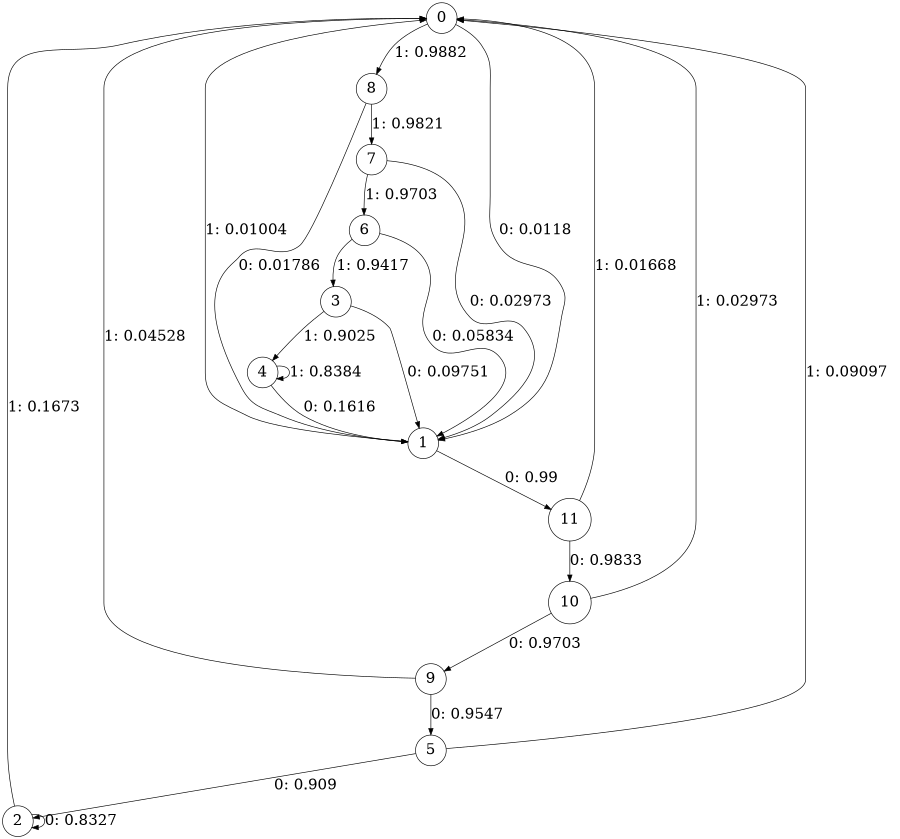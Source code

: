 digraph "ch2_face_grouped_df_L6" {
size = "6,8.5";
ratio = "fill";
node [shape = circle];
node [fontsize = 24];
edge [fontsize = 24];
0 -> 1 [label = "0: 0.0118   "];
0 -> 8 [label = "1: 0.9882   "];
1 -> 11 [label = "0: 0.99     "];
1 -> 0 [label = "1: 0.01004  "];
2 -> 2 [label = "0: 0.8327   "];
2 -> 0 [label = "1: 0.1673   "];
3 -> 1 [label = "0: 0.09751  "];
3 -> 4 [label = "1: 0.9025   "];
4 -> 1 [label = "0: 0.1616   "];
4 -> 4 [label = "1: 0.8384   "];
5 -> 2 [label = "0: 0.909    "];
5 -> 0 [label = "1: 0.09097  "];
6 -> 1 [label = "0: 0.05834  "];
6 -> 3 [label = "1: 0.9417   "];
7 -> 1 [label = "0: 0.02973  "];
7 -> 6 [label = "1: 0.9703   "];
8 -> 1 [label = "0: 0.01786  "];
8 -> 7 [label = "1: 0.9821   "];
9 -> 5 [label = "0: 0.9547   "];
9 -> 0 [label = "1: 0.04528  "];
10 -> 9 [label = "0: 0.9703   "];
10 -> 0 [label = "1: 0.02973  "];
11 -> 10 [label = "0: 0.9833   "];
11 -> 0 [label = "1: 0.01668  "];
}